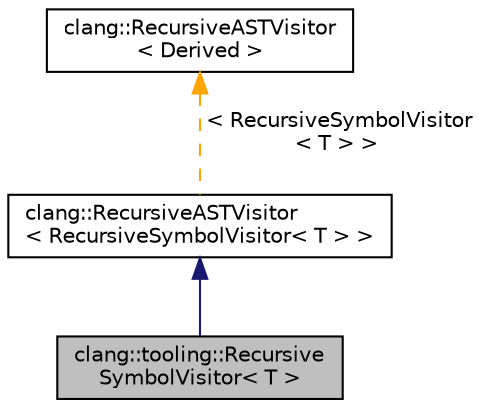 digraph "clang::tooling::RecursiveSymbolVisitor&lt; T &gt;"
{
 // LATEX_PDF_SIZE
  bgcolor="transparent";
  edge [fontname="Helvetica",fontsize="10",labelfontname="Helvetica",labelfontsize="10"];
  node [fontname="Helvetica",fontsize="10",shape=record];
  Node1 [label="clang::tooling::Recursive\lSymbolVisitor\< T \>",height=0.2,width=0.4,color="black", fillcolor="grey75", style="filled", fontcolor="black",tooltip="Traverses the AST and visits the occurrence of each named symbol in the given nodes."];
  Node2 -> Node1 [dir="back",color="midnightblue",fontsize="10",style="solid",fontname="Helvetica"];
  Node2 [label="clang::RecursiveASTVisitor\l\< RecursiveSymbolVisitor\< T \> \>",height=0.2,width=0.4,color="black",URL="$classclang_1_1RecursiveASTVisitor.html",tooltip=" "];
  Node3 -> Node2 [dir="back",color="orange",fontsize="10",style="dashed",label=" \< RecursiveSymbolVisitor\l\< T \> \>" ,fontname="Helvetica"];
  Node3 [label="clang::RecursiveASTVisitor\l\< Derived \>",height=0.2,width=0.4,color="black",URL="$classclang_1_1RecursiveASTVisitor.html",tooltip="A class that does preorder or postorder depth-first traversal on the entire Clang AST and visits each..."];
}

